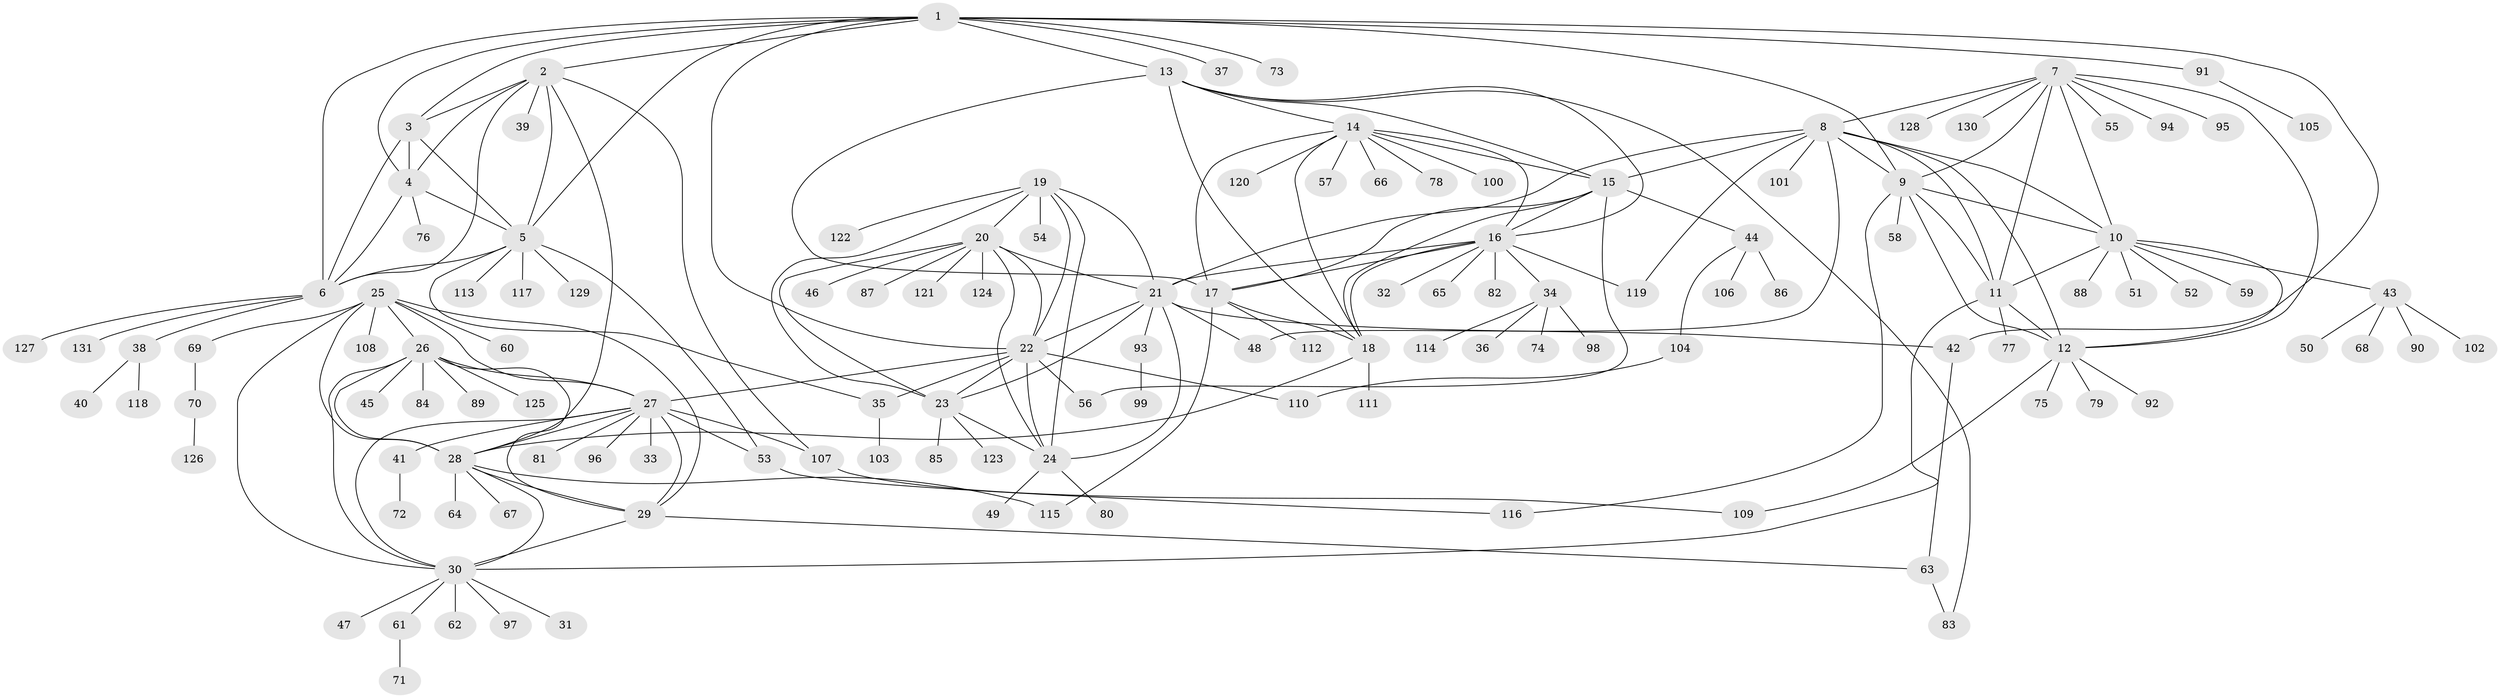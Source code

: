 // Generated by graph-tools (version 1.1) at 2025/15/03/09/25 04:15:53]
// undirected, 131 vertices, 199 edges
graph export_dot {
graph [start="1"]
  node [color=gray90,style=filled];
  1;
  2;
  3;
  4;
  5;
  6;
  7;
  8;
  9;
  10;
  11;
  12;
  13;
  14;
  15;
  16;
  17;
  18;
  19;
  20;
  21;
  22;
  23;
  24;
  25;
  26;
  27;
  28;
  29;
  30;
  31;
  32;
  33;
  34;
  35;
  36;
  37;
  38;
  39;
  40;
  41;
  42;
  43;
  44;
  45;
  46;
  47;
  48;
  49;
  50;
  51;
  52;
  53;
  54;
  55;
  56;
  57;
  58;
  59;
  60;
  61;
  62;
  63;
  64;
  65;
  66;
  67;
  68;
  69;
  70;
  71;
  72;
  73;
  74;
  75;
  76;
  77;
  78;
  79;
  80;
  81;
  82;
  83;
  84;
  85;
  86;
  87;
  88;
  89;
  90;
  91;
  92;
  93;
  94;
  95;
  96;
  97;
  98;
  99;
  100;
  101;
  102;
  103;
  104;
  105;
  106;
  107;
  108;
  109;
  110;
  111;
  112;
  113;
  114;
  115;
  116;
  117;
  118;
  119;
  120;
  121;
  122;
  123;
  124;
  125;
  126;
  127;
  128;
  129;
  130;
  131;
  1 -- 2;
  1 -- 3;
  1 -- 4;
  1 -- 5;
  1 -- 6;
  1 -- 9;
  1 -- 13;
  1 -- 22;
  1 -- 37;
  1 -- 42;
  1 -- 73;
  1 -- 91;
  2 -- 3;
  2 -- 4;
  2 -- 5;
  2 -- 6;
  2 -- 28;
  2 -- 39;
  2 -- 107;
  3 -- 4;
  3 -- 5;
  3 -- 6;
  4 -- 5;
  4 -- 6;
  4 -- 76;
  5 -- 6;
  5 -- 35;
  5 -- 53;
  5 -- 113;
  5 -- 117;
  5 -- 129;
  6 -- 38;
  6 -- 127;
  6 -- 131;
  7 -- 8;
  7 -- 9;
  7 -- 10;
  7 -- 11;
  7 -- 12;
  7 -- 55;
  7 -- 94;
  7 -- 95;
  7 -- 128;
  7 -- 130;
  8 -- 9;
  8 -- 10;
  8 -- 11;
  8 -- 12;
  8 -- 15;
  8 -- 21;
  8 -- 48;
  8 -- 101;
  8 -- 119;
  9 -- 10;
  9 -- 11;
  9 -- 12;
  9 -- 58;
  9 -- 116;
  10 -- 11;
  10 -- 12;
  10 -- 43;
  10 -- 51;
  10 -- 52;
  10 -- 59;
  10 -- 88;
  11 -- 12;
  11 -- 30;
  11 -- 77;
  12 -- 75;
  12 -- 79;
  12 -- 92;
  12 -- 109;
  13 -- 14;
  13 -- 15;
  13 -- 16;
  13 -- 17;
  13 -- 18;
  13 -- 83;
  14 -- 15;
  14 -- 16;
  14 -- 17;
  14 -- 18;
  14 -- 57;
  14 -- 66;
  14 -- 78;
  14 -- 100;
  14 -- 120;
  15 -- 16;
  15 -- 17;
  15 -- 18;
  15 -- 44;
  15 -- 56;
  16 -- 17;
  16 -- 18;
  16 -- 21;
  16 -- 32;
  16 -- 34;
  16 -- 65;
  16 -- 82;
  16 -- 119;
  17 -- 18;
  17 -- 112;
  17 -- 115;
  18 -- 28;
  18 -- 111;
  19 -- 20;
  19 -- 21;
  19 -- 22;
  19 -- 23;
  19 -- 24;
  19 -- 54;
  19 -- 122;
  20 -- 21;
  20 -- 22;
  20 -- 23;
  20 -- 24;
  20 -- 46;
  20 -- 87;
  20 -- 121;
  20 -- 124;
  21 -- 22;
  21 -- 23;
  21 -- 24;
  21 -- 42;
  21 -- 48;
  21 -- 93;
  22 -- 23;
  22 -- 24;
  22 -- 27;
  22 -- 35;
  22 -- 56;
  22 -- 110;
  23 -- 24;
  23 -- 85;
  23 -- 123;
  24 -- 49;
  24 -- 80;
  25 -- 26;
  25 -- 27;
  25 -- 28;
  25 -- 29;
  25 -- 30;
  25 -- 60;
  25 -- 69;
  25 -- 108;
  26 -- 27;
  26 -- 28;
  26 -- 29;
  26 -- 30;
  26 -- 45;
  26 -- 84;
  26 -- 89;
  26 -- 125;
  27 -- 28;
  27 -- 29;
  27 -- 30;
  27 -- 33;
  27 -- 41;
  27 -- 53;
  27 -- 81;
  27 -- 96;
  27 -- 107;
  28 -- 29;
  28 -- 30;
  28 -- 64;
  28 -- 67;
  28 -- 115;
  29 -- 30;
  29 -- 63;
  30 -- 31;
  30 -- 47;
  30 -- 61;
  30 -- 62;
  30 -- 97;
  34 -- 36;
  34 -- 74;
  34 -- 98;
  34 -- 114;
  35 -- 103;
  38 -- 40;
  38 -- 118;
  41 -- 72;
  42 -- 63;
  43 -- 50;
  43 -- 68;
  43 -- 90;
  43 -- 102;
  44 -- 86;
  44 -- 104;
  44 -- 106;
  53 -- 116;
  61 -- 71;
  63 -- 83;
  69 -- 70;
  70 -- 126;
  91 -- 105;
  93 -- 99;
  104 -- 110;
  107 -- 109;
}
